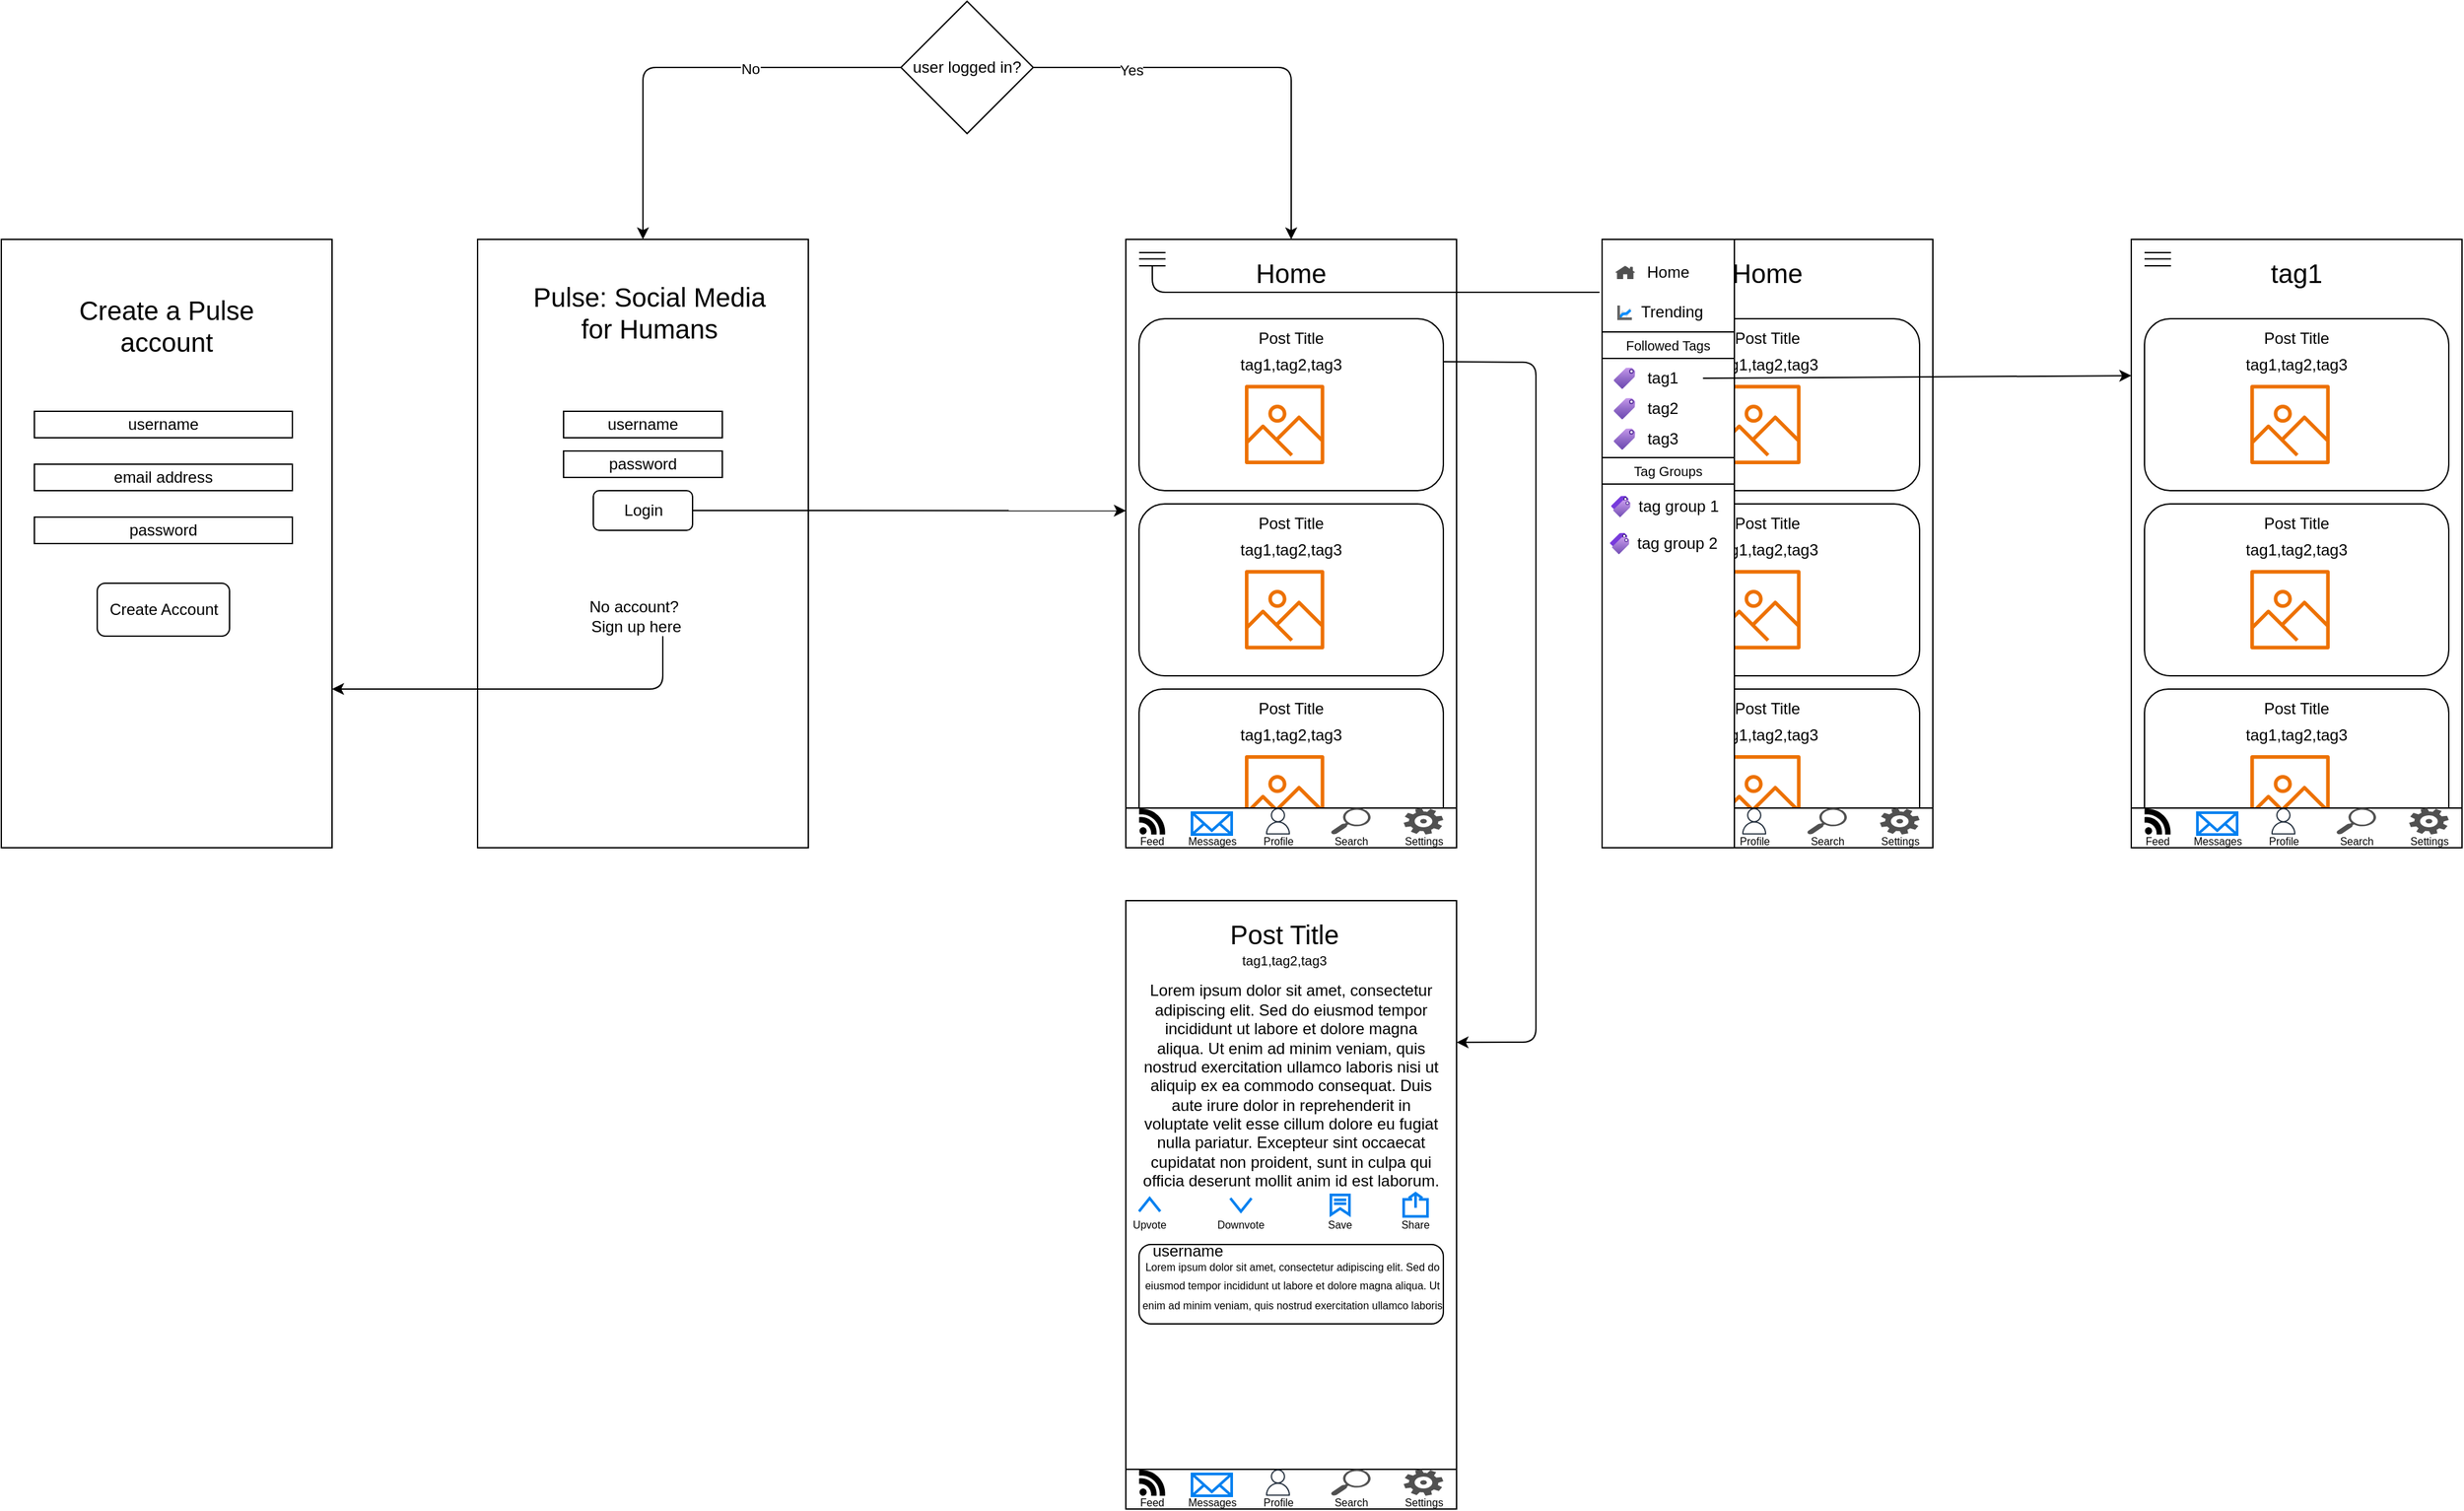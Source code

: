 <mxfile>
    <diagram id="jMHPaQFWCdttw8wIS-yy" name="Page-1">
        <mxGraphModel dx="1732" dy="649" grid="1" gridSize="10" guides="1" tooltips="1" connect="1" arrows="1" fold="1" page="0" pageScale="1" pageWidth="850" pageHeight="1100" background="#ffffff" math="0" shadow="0" adaptiveColors="simple">
            <root>
                <mxCell id="0"/>
                <mxCell id="1" parent="0"/>
                <mxCell id="2" value="" style="rounded=0;whiteSpace=wrap;html=1;" vertex="1" parent="1">
                    <mxGeometry x="-180" y="910" width="250" height="460" as="geometry"/>
                </mxCell>
                <mxCell id="6" style="edgeStyle=none;html=1;exitX=0;exitY=0.5;exitDx=0;exitDy=0;entryX=0.5;entryY=0;entryDx=0;entryDy=0;" edge="1" parent="1" source="3" target="2">
                    <mxGeometry relative="1" as="geometry">
                        <Array as="points">
                            <mxPoint x="-55" y="780"/>
                        </Array>
                    </mxGeometry>
                </mxCell>
                <mxCell id="7" value="No" style="edgeLabel;html=1;align=center;verticalAlign=middle;resizable=0;points=[];" vertex="1" connectable="0" parent="6">
                    <mxGeometry x="-0.298" y="1" relative="1" as="geometry">
                        <mxPoint as="offset"/>
                    </mxGeometry>
                </mxCell>
                <mxCell id="8" style="edgeStyle=none;html=1;entryX=0.5;entryY=0;entryDx=0;entryDy=0;" edge="1" parent="1" source="3" target="4">
                    <mxGeometry relative="1" as="geometry">
                        <Array as="points">
                            <mxPoint x="435" y="780"/>
                        </Array>
                    </mxGeometry>
                </mxCell>
                <mxCell id="9" value="Yes" style="edgeLabel;html=1;align=center;verticalAlign=middle;resizable=0;points=[];" vertex="1" connectable="0" parent="8">
                    <mxGeometry x="-0.545" y="-2" relative="1" as="geometry">
                        <mxPoint as="offset"/>
                    </mxGeometry>
                </mxCell>
                <mxCell id="3" value="user logged in?" style="rhombus;whiteSpace=wrap;html=1;" vertex="1" parent="1">
                    <mxGeometry x="140" y="730" width="100" height="100" as="geometry"/>
                </mxCell>
                <mxCell id="4" value="" style="rounded=0;whiteSpace=wrap;html=1;" vertex="1" parent="1">
                    <mxGeometry x="310" y="910" width="250" height="460" as="geometry"/>
                </mxCell>
                <mxCell id="10" value="Pulse: Social Media for Humans" style="text;html=1;align=center;verticalAlign=middle;whiteSpace=wrap;rounded=0;fontSize=20;" vertex="1" parent="1">
                    <mxGeometry x="-150" y="940" width="200" height="50" as="geometry"/>
                </mxCell>
                <mxCell id="11" value="Login" style="rounded=1;whiteSpace=wrap;html=1;" vertex="1" parent="1">
                    <mxGeometry x="-92.5" y="1100" width="75" height="30" as="geometry"/>
                </mxCell>
                <mxCell id="12" value="&lt;font style=&quot;color: light-dark(rgb(0, 0, 0), rgb(161, 161, 161));&quot;&gt;username&lt;/font&gt;" style="rounded=0;whiteSpace=wrap;html=1;" vertex="1" parent="1">
                    <mxGeometry x="-115" y="1040" width="120" height="20" as="geometry"/>
                </mxCell>
                <mxCell id="13" value="&lt;font style=&quot;color: light-dark(rgb(0, 0, 0), rgb(161, 161, 161));&quot;&gt;password&lt;/font&gt;" style="rounded=0;whiteSpace=wrap;html=1;" vertex="1" parent="1">
                    <mxGeometry x="-115" y="1070" width="120" height="20" as="geometry"/>
                </mxCell>
                <mxCell id="15" value="No account?&amp;nbsp; Sign up &lt;font style=&quot;color: light-dark(rgb(0, 0, 0), rgb(3, 78, 255));&quot;&gt;here&lt;/font&gt;" style="text;html=1;align=center;verticalAlign=middle;whiteSpace=wrap;rounded=0;" vertex="1" parent="1">
                    <mxGeometry x="-100" y="1180" width="80" height="30" as="geometry"/>
                </mxCell>
                <mxCell id="17" style="edgeStyle=none;html=1;exitX=1;exitY=0.5;exitDx=0;exitDy=0;entryX=0;entryY=0.446;entryDx=0;entryDy=0;entryPerimeter=0;" edge="1" parent="1" source="11" target="4">
                    <mxGeometry relative="1" as="geometry"/>
                </mxCell>
                <mxCell id="18" value="&lt;font style=&quot;font-size: 20px; color: light-dark(rgb(0, 0, 0), rgb(255, 255, 255));&quot;&gt;Home&lt;/font&gt;" style="text;html=1;align=center;verticalAlign=middle;whiteSpace=wrap;rounded=0;fontColor=light-dark(#000000,#FFFFFF);" vertex="1" parent="1">
                    <mxGeometry x="405" y="920" width="60" height="30" as="geometry"/>
                </mxCell>
                <mxCell id="19" value="" style="rounded=1;whiteSpace=wrap;html=1;" vertex="1" parent="1">
                    <mxGeometry x="320" y="970" width="230" height="130" as="geometry"/>
                </mxCell>
                <mxCell id="20" value="Post Title" style="text;html=1;align=center;verticalAlign=middle;whiteSpace=wrap;rounded=0;" vertex="1" parent="1">
                    <mxGeometry x="405" y="970" width="60" height="30" as="geometry"/>
                </mxCell>
                <mxCell id="21" value="tag1,tag2,tag3" style="text;html=1;align=center;verticalAlign=middle;whiteSpace=wrap;rounded=0;" vertex="1" parent="1">
                    <mxGeometry x="405" y="990" width="60" height="30" as="geometry"/>
                </mxCell>
                <mxCell id="22" value="" style="outlineConnect=0;fontColor=#232F3E;gradientColor=none;fillColor=light-dark(#ED7100,#FFFFFF);strokeColor=none;dashed=0;verticalLabelPosition=bottom;verticalAlign=top;align=center;html=1;fontSize=12;fontStyle=0;aspect=fixed;pointerEvents=1;shape=mxgraph.aws4.container_registry_image;" vertex="1" parent="1">
                    <mxGeometry x="400" y="1020" width="60" height="60" as="geometry"/>
                </mxCell>
                <mxCell id="23" value="" style="rounded=1;whiteSpace=wrap;html=1;" vertex="1" parent="1">
                    <mxGeometry x="320" y="1110" width="230" height="130" as="geometry"/>
                </mxCell>
                <mxCell id="24" value="Post Title" style="text;html=1;align=center;verticalAlign=middle;whiteSpace=wrap;rounded=0;" vertex="1" parent="1">
                    <mxGeometry x="405" y="1110" width="60" height="30" as="geometry"/>
                </mxCell>
                <mxCell id="25" value="tag1,tag2,tag3" style="text;html=1;align=center;verticalAlign=middle;whiteSpace=wrap;rounded=0;" vertex="1" parent="1">
                    <mxGeometry x="405" y="1130" width="60" height="30" as="geometry"/>
                </mxCell>
                <mxCell id="26" value="" style="outlineConnect=0;fontColor=#232F3E;gradientColor=none;fillColor=light-dark(#ED7100,#FFFFFF);strokeColor=none;dashed=0;verticalLabelPosition=bottom;verticalAlign=top;align=center;html=1;fontSize=12;fontStyle=0;aspect=fixed;pointerEvents=1;shape=mxgraph.aws4.container_registry_image;" vertex="1" parent="1">
                    <mxGeometry x="400" y="1160" width="60" height="60" as="geometry"/>
                </mxCell>
                <mxCell id="27" value="" style="rounded=1;whiteSpace=wrap;html=1;" vertex="1" parent="1">
                    <mxGeometry x="320" y="1250" width="230" height="120" as="geometry"/>
                </mxCell>
                <mxCell id="28" value="Post Title" style="text;html=1;align=center;verticalAlign=middle;whiteSpace=wrap;rounded=0;" vertex="1" parent="1">
                    <mxGeometry x="405" y="1250" width="60" height="30" as="geometry"/>
                </mxCell>
                <mxCell id="29" value="tag1,tag2,tag3" style="text;html=1;align=center;verticalAlign=middle;whiteSpace=wrap;rounded=0;" vertex="1" parent="1">
                    <mxGeometry x="405" y="1270" width="60" height="30" as="geometry"/>
                </mxCell>
                <mxCell id="30" value="" style="outlineConnect=0;fontColor=#232F3E;gradientColor=none;fillColor=light-dark(#ED7100,#FFFFFF);strokeColor=none;dashed=0;verticalLabelPosition=bottom;verticalAlign=top;align=center;html=1;fontSize=12;fontStyle=0;aspect=fixed;pointerEvents=1;shape=mxgraph.aws4.container_registry_image;" vertex="1" parent="1">
                    <mxGeometry x="400" y="1300" width="60" height="60" as="geometry"/>
                </mxCell>
                <mxCell id="34" value="" style="group;" vertex="1" connectable="0" parent="1">
                    <mxGeometry x="320" y="920" width="20" height="10" as="geometry"/>
                </mxCell>
                <mxCell id="31" value="" style="endArrow=none;html=1;" edge="1" parent="34">
                    <mxGeometry width="50" height="50" relative="1" as="geometry">
                        <mxPoint as="sourcePoint"/>
                        <mxPoint x="20" as="targetPoint"/>
                    </mxGeometry>
                </mxCell>
                <mxCell id="32" value="" style="endArrow=none;html=1;" edge="1" parent="34">
                    <mxGeometry width="50" height="50" relative="1" as="geometry">
                        <mxPoint y="10" as="sourcePoint"/>
                        <mxPoint x="20" y="10" as="targetPoint"/>
                    </mxGeometry>
                </mxCell>
                <mxCell id="33" value="" style="endArrow=none;html=1;" edge="1" parent="34">
                    <mxGeometry width="50" height="50" relative="1" as="geometry">
                        <mxPoint y="4.8" as="sourcePoint"/>
                        <mxPoint x="20" y="4.8" as="targetPoint"/>
                    </mxGeometry>
                </mxCell>
                <mxCell id="50" value="" style="group;" vertex="1" connectable="0" parent="1">
                    <mxGeometry x="310" y="1340" width="250" height="30" as="geometry"/>
                </mxCell>
                <mxCell id="35" value="" style="rounded=0;whiteSpace=wrap;html=1;" vertex="1" parent="50">
                    <mxGeometry width="250" height="30" as="geometry"/>
                </mxCell>
                <mxCell id="37" value="" style="dashed=0;outlineConnect=0;html=1;align=center;labelPosition=center;verticalLabelPosition=bottom;verticalAlign=top;shape=mxgraph.weblogos.feed;fillColor=#000000;" vertex="1" parent="50">
                    <mxGeometry x="10" width="20" height="20" as="geometry"/>
                </mxCell>
                <mxCell id="39" value="" style="outlineConnect=0;fontColor=#232F3E;gradientColor=none;fillColor=light-dark(#232F3D,#FFFFFF);strokeColor=none;dashed=0;verticalLabelPosition=bottom;verticalAlign=top;align=center;html=1;fontSize=12;fontStyle=0;aspect=fixed;pointerEvents=1;shape=mxgraph.aws4.user;" vertex="1" parent="50">
                    <mxGeometry x="105" width="20" height="20" as="geometry"/>
                </mxCell>
                <mxCell id="40" value="" style="pointerEvents=1;shadow=0;dashed=0;html=1;strokeColor=none;fillColor=light-dark(#505050,#FFFFFF);labelPosition=center;verticalLabelPosition=bottom;verticalAlign=top;outlineConnect=0;align=center;shape=mxgraph.office.concepts.search;" vertex="1" parent="50">
                    <mxGeometry x="155" width="30" height="20" as="geometry"/>
                </mxCell>
                <mxCell id="41" value="" style="pointerEvents=1;shadow=0;dashed=0;html=1;strokeColor=none;fillColor=light-dark(#505050,#FFFFFF);labelPosition=center;verticalLabelPosition=bottom;verticalAlign=top;outlineConnect=0;align=center;shape=mxgraph.office.concepts.settings_office_365;" vertex="1" parent="50">
                    <mxGeometry x="210" width="30" height="20" as="geometry"/>
                </mxCell>
                <mxCell id="43" value="" style="html=1;verticalLabelPosition=bottom;align=center;labelBackgroundColor=#ffffff;verticalAlign=top;strokeWidth=2;strokeColor=light-dark(#0080F0,#FFFFFF);shadow=0;dashed=0;shape=mxgraph.ios7.icons.mail;" vertex="1" parent="50">
                    <mxGeometry x="50" y="3.5" width="30" height="16.5" as="geometry"/>
                </mxCell>
                <mxCell id="45" value="Feed" style="text;html=1;align=center;verticalAlign=middle;whiteSpace=wrap;rounded=0;fontSize=8;" vertex="1" parent="50">
                    <mxGeometry x="10" y="20" width="20" height="10" as="geometry"/>
                </mxCell>
                <mxCell id="46" value="Messages" style="text;html=1;align=center;verticalAlign=middle;whiteSpace=wrap;rounded=0;fontSize=8;" vertex="1" parent="50">
                    <mxGeometry x="42.5" y="20" width="45" height="10" as="geometry"/>
                </mxCell>
                <mxCell id="47" value="Profile" style="text;html=1;align=center;verticalAlign=middle;whiteSpace=wrap;rounded=0;fontSize=8;" vertex="1" parent="50">
                    <mxGeometry x="92.5" y="20" width="45" height="10" as="geometry"/>
                </mxCell>
                <mxCell id="48" value="Search" style="text;html=1;align=center;verticalAlign=middle;whiteSpace=wrap;rounded=0;fontSize=8;" vertex="1" parent="50">
                    <mxGeometry x="147.5" y="20" width="45" height="10" as="geometry"/>
                </mxCell>
                <mxCell id="49" value="Settings" style="text;html=1;align=center;verticalAlign=middle;whiteSpace=wrap;rounded=0;fontSize=8;" vertex="1" parent="50">
                    <mxGeometry x="202.5" y="20" width="45" height="10" as="geometry"/>
                </mxCell>
                <mxCell id="51" value="" style="rounded=0;whiteSpace=wrap;html=1;" vertex="1" parent="1">
                    <mxGeometry x="-540" y="910" width="250" height="460" as="geometry"/>
                </mxCell>
                <mxCell id="54" style="edgeStyle=none;html=1;exitX=0.75;exitY=1;exitDx=0;exitDy=0;entryX=1;entryY=0.739;entryDx=0;entryDy=0;entryPerimeter=0;" edge="1" parent="1" source="15" target="51">
                    <mxGeometry relative="1" as="geometry">
                        <Array as="points">
                            <mxPoint x="-40" y="1250"/>
                        </Array>
                    </mxGeometry>
                </mxCell>
                <mxCell id="55" value="Create a Pulse account" style="text;html=1;align=center;verticalAlign=middle;whiteSpace=wrap;rounded=0;fontSize=20;" vertex="1" parent="1">
                    <mxGeometry x="-515" y="950" width="200" height="50" as="geometry"/>
                </mxCell>
                <mxCell id="56" value="username" style="rounded=0;whiteSpace=wrap;html=1;" vertex="1" parent="1">
                    <mxGeometry x="-515" y="1040" width="195" height="20" as="geometry"/>
                </mxCell>
                <mxCell id="57" value="email address" style="rounded=0;whiteSpace=wrap;html=1;" vertex="1" parent="1">
                    <mxGeometry x="-515" y="1080" width="195" height="20" as="geometry"/>
                </mxCell>
                <mxCell id="58" value="password" style="rounded=0;whiteSpace=wrap;html=1;" vertex="1" parent="1">
                    <mxGeometry x="-515" y="1120" width="195" height="20" as="geometry"/>
                </mxCell>
                <mxCell id="59" value="Create Account" style="rounded=1;whiteSpace=wrap;html=1;" vertex="1" parent="1">
                    <mxGeometry x="-467.5" y="1170" width="100" height="40" as="geometry"/>
                </mxCell>
                <mxCell id="62" value="" style="rounded=0;whiteSpace=wrap;html=1;" vertex="1" parent="1">
                    <mxGeometry x="670" y="910" width="250" height="460" as="geometry"/>
                </mxCell>
                <mxCell id="63" value="&lt;font style=&quot;font-size: 20px; color: light-dark(rgb(0, 0, 0), rgb(255, 255, 255));&quot;&gt;Home&lt;/font&gt;" style="text;html=1;align=center;verticalAlign=middle;whiteSpace=wrap;rounded=0;fontColor=light-dark(#000000,#FFFFFF);" vertex="1" parent="1">
                    <mxGeometry x="765" y="920" width="60" height="30" as="geometry"/>
                </mxCell>
                <mxCell id="64" value="" style="rounded=1;whiteSpace=wrap;html=1;" vertex="1" parent="1">
                    <mxGeometry x="680" y="970" width="230" height="130" as="geometry"/>
                </mxCell>
                <mxCell id="65" value="Post Title" style="text;html=1;align=center;verticalAlign=middle;whiteSpace=wrap;rounded=0;" vertex="1" parent="1">
                    <mxGeometry x="765" y="970" width="60" height="30" as="geometry"/>
                </mxCell>
                <mxCell id="66" value="tag1,tag2,tag3" style="text;html=1;align=center;verticalAlign=middle;whiteSpace=wrap;rounded=0;" vertex="1" parent="1">
                    <mxGeometry x="765" y="990" width="60" height="30" as="geometry"/>
                </mxCell>
                <mxCell id="67" value="" style="outlineConnect=0;fontColor=#232F3E;gradientColor=none;fillColor=light-dark(#ED7100,#FFFFFF);strokeColor=none;dashed=0;verticalLabelPosition=bottom;verticalAlign=top;align=center;html=1;fontSize=12;fontStyle=0;aspect=fixed;pointerEvents=1;shape=mxgraph.aws4.container_registry_image;" vertex="1" parent="1">
                    <mxGeometry x="760" y="1020" width="60" height="60" as="geometry"/>
                </mxCell>
                <mxCell id="68" value="" style="rounded=1;whiteSpace=wrap;html=1;" vertex="1" parent="1">
                    <mxGeometry x="680" y="1110" width="230" height="130" as="geometry"/>
                </mxCell>
                <mxCell id="69" value="Post Title" style="text;html=1;align=center;verticalAlign=middle;whiteSpace=wrap;rounded=0;" vertex="1" parent="1">
                    <mxGeometry x="765" y="1110" width="60" height="30" as="geometry"/>
                </mxCell>
                <mxCell id="70" value="tag1,tag2,tag3" style="text;html=1;align=center;verticalAlign=middle;whiteSpace=wrap;rounded=0;" vertex="1" parent="1">
                    <mxGeometry x="765" y="1130" width="60" height="30" as="geometry"/>
                </mxCell>
                <mxCell id="71" value="" style="outlineConnect=0;fontColor=#232F3E;gradientColor=none;fillColor=light-dark(#ED7100,#FFFFFF);strokeColor=none;dashed=0;verticalLabelPosition=bottom;verticalAlign=top;align=center;html=1;fontSize=12;fontStyle=0;aspect=fixed;pointerEvents=1;shape=mxgraph.aws4.container_registry_image;" vertex="1" parent="1">
                    <mxGeometry x="760" y="1160" width="60" height="60" as="geometry"/>
                </mxCell>
                <mxCell id="72" value="" style="rounded=1;whiteSpace=wrap;html=1;" vertex="1" parent="1">
                    <mxGeometry x="680" y="1250" width="230" height="120" as="geometry"/>
                </mxCell>
                <mxCell id="73" value="Post Title" style="text;html=1;align=center;verticalAlign=middle;whiteSpace=wrap;rounded=0;" vertex="1" parent="1">
                    <mxGeometry x="765" y="1250" width="60" height="30" as="geometry"/>
                </mxCell>
                <mxCell id="74" value="tag1,tag2,tag3" style="text;html=1;align=center;verticalAlign=middle;whiteSpace=wrap;rounded=0;" vertex="1" parent="1">
                    <mxGeometry x="765" y="1270" width="60" height="30" as="geometry"/>
                </mxCell>
                <mxCell id="75" value="" style="outlineConnect=0;fontColor=#232F3E;gradientColor=none;fillColor=light-dark(#ED7100,#FFFFFF);strokeColor=none;dashed=0;verticalLabelPosition=bottom;verticalAlign=top;align=center;html=1;fontSize=12;fontStyle=0;aspect=fixed;pointerEvents=1;shape=mxgraph.aws4.container_registry_image;" vertex="1" parent="1">
                    <mxGeometry x="760" y="1300" width="60" height="60" as="geometry"/>
                </mxCell>
                <mxCell id="76" value="" style="group;" vertex="1" connectable="0" parent="1">
                    <mxGeometry x="680" y="920" width="20" height="10" as="geometry"/>
                </mxCell>
                <mxCell id="77" value="" style="endArrow=none;html=1;" edge="1" parent="76">
                    <mxGeometry width="50" height="50" relative="1" as="geometry">
                        <mxPoint as="sourcePoint"/>
                        <mxPoint x="20" as="targetPoint"/>
                    </mxGeometry>
                </mxCell>
                <mxCell id="78" value="" style="endArrow=none;html=1;" edge="1" parent="76">
                    <mxGeometry width="50" height="50" relative="1" as="geometry">
                        <mxPoint y="10" as="sourcePoint"/>
                        <mxPoint x="20" y="10" as="targetPoint"/>
                    </mxGeometry>
                </mxCell>
                <mxCell id="79" value="" style="endArrow=none;html=1;" edge="1" parent="76">
                    <mxGeometry width="50" height="50" relative="1" as="geometry">
                        <mxPoint y="4.8" as="sourcePoint"/>
                        <mxPoint x="20" y="4.8" as="targetPoint"/>
                    </mxGeometry>
                </mxCell>
                <mxCell id="80" value="" style="group;" vertex="1" connectable="0" parent="1">
                    <mxGeometry x="670" y="1340" width="250" height="30" as="geometry"/>
                </mxCell>
                <mxCell id="81" value="" style="rounded=0;whiteSpace=wrap;html=1;" vertex="1" parent="80">
                    <mxGeometry width="250" height="30" as="geometry"/>
                </mxCell>
                <mxCell id="82" value="" style="dashed=0;outlineConnect=0;html=1;align=center;labelPosition=center;verticalLabelPosition=bottom;verticalAlign=top;shape=mxgraph.weblogos.feed;fillColor=#000000;" vertex="1" parent="80">
                    <mxGeometry x="10" width="20" height="20" as="geometry"/>
                </mxCell>
                <mxCell id="83" value="" style="outlineConnect=0;fontColor=#232F3E;gradientColor=none;fillColor=light-dark(#232F3D,#FFFFFF);strokeColor=none;dashed=0;verticalLabelPosition=bottom;verticalAlign=top;align=center;html=1;fontSize=12;fontStyle=0;aspect=fixed;pointerEvents=1;shape=mxgraph.aws4.user;" vertex="1" parent="80">
                    <mxGeometry x="105" width="20" height="20" as="geometry"/>
                </mxCell>
                <mxCell id="84" value="" style="pointerEvents=1;shadow=0;dashed=0;html=1;strokeColor=none;fillColor=light-dark(#505050,#FFFFFF);labelPosition=center;verticalLabelPosition=bottom;verticalAlign=top;outlineConnect=0;align=center;shape=mxgraph.office.concepts.search;" vertex="1" parent="80">
                    <mxGeometry x="155" width="30" height="20" as="geometry"/>
                </mxCell>
                <mxCell id="85" value="" style="pointerEvents=1;shadow=0;dashed=0;html=1;strokeColor=none;fillColor=light-dark(#505050,#FFFFFF);labelPosition=center;verticalLabelPosition=bottom;verticalAlign=top;outlineConnect=0;align=center;shape=mxgraph.office.concepts.settings_office_365;" vertex="1" parent="80">
                    <mxGeometry x="210" width="30" height="20" as="geometry"/>
                </mxCell>
                <mxCell id="86" value="" style="html=1;verticalLabelPosition=bottom;align=center;labelBackgroundColor=#ffffff;verticalAlign=top;strokeWidth=2;strokeColor=light-dark(#0080F0,#FFFFFF);shadow=0;dashed=0;shape=mxgraph.ios7.icons.mail;" vertex="1" parent="80">
                    <mxGeometry x="50" y="3.5" width="30" height="16.5" as="geometry"/>
                </mxCell>
                <mxCell id="87" value="Feed" style="text;html=1;align=center;verticalAlign=middle;whiteSpace=wrap;rounded=0;fontSize=8;" vertex="1" parent="80">
                    <mxGeometry x="10" y="20" width="20" height="10" as="geometry"/>
                </mxCell>
                <mxCell id="88" value="Messages" style="text;html=1;align=center;verticalAlign=middle;whiteSpace=wrap;rounded=0;fontSize=8;" vertex="1" parent="80">
                    <mxGeometry x="42.5" y="20" width="45" height="10" as="geometry"/>
                </mxCell>
                <mxCell id="89" value="Profile" style="text;html=1;align=center;verticalAlign=middle;whiteSpace=wrap;rounded=0;fontSize=8;" vertex="1" parent="80">
                    <mxGeometry x="92.5" y="20" width="45" height="10" as="geometry"/>
                </mxCell>
                <mxCell id="90" value="Search" style="text;html=1;align=center;verticalAlign=middle;whiteSpace=wrap;rounded=0;fontSize=8;" vertex="1" parent="80">
                    <mxGeometry x="147.5" y="20" width="45" height="10" as="geometry"/>
                </mxCell>
                <mxCell id="91" value="Settings" style="text;html=1;align=center;verticalAlign=middle;whiteSpace=wrap;rounded=0;fontSize=8;" vertex="1" parent="80">
                    <mxGeometry x="202.5" y="20" width="45" height="10" as="geometry"/>
                </mxCell>
                <mxCell id="92" value="" style="rounded=0;whiteSpace=wrap;html=1;" vertex="1" parent="1">
                    <mxGeometry x="670" y="910" width="100" height="460" as="geometry"/>
                </mxCell>
                <mxCell id="93" value="" style="endArrow=none;html=1;" edge="1" parent="1">
                    <mxGeometry width="50" height="50" relative="1" as="geometry">
                        <mxPoint x="330" y="930" as="sourcePoint"/>
                        <mxPoint x="668" y="950" as="targetPoint"/>
                        <Array as="points">
                            <mxPoint x="330" y="950"/>
                        </Array>
                    </mxGeometry>
                </mxCell>
                <mxCell id="94" value="Home" style="text;html=1;align=center;verticalAlign=middle;whiteSpace=wrap;rounded=0;" vertex="1" parent="1">
                    <mxGeometry x="690" y="920" width="60" height="30" as="geometry"/>
                </mxCell>
                <mxCell id="95" value="" style="pointerEvents=1;shadow=0;dashed=0;html=1;strokeColor=none;fillColor=#505050;labelPosition=center;verticalLabelPosition=bottom;verticalAlign=top;outlineConnect=0;align=center;shape=mxgraph.office.concepts.home;" vertex="1" parent="1">
                    <mxGeometry x="680" y="930" width="15" height="10" as="geometry"/>
                </mxCell>
                <mxCell id="97" value="" style="verticalLabelPosition=bottom;shadow=0;dashed=0;align=center;html=1;verticalAlign=top;strokeWidth=1;shape=mxgraph.mockup.graphics.lineChart;strokeColor=none;strokeColor2=#666666;strokeColor3=#008cff;strokeColor4=#dddddd;fillColor=none;" vertex="1" parent="1">
                    <mxGeometry x="682.5" y="960" width="10" height="10" as="geometry"/>
                </mxCell>
                <mxCell id="98" value="Trending" style="text;html=1;align=center;verticalAlign=middle;whiteSpace=wrap;rounded=0;" vertex="1" parent="1">
                    <mxGeometry x="692.5" y="950" width="60" height="30" as="geometry"/>
                </mxCell>
                <mxCell id="99" value="" style="verticalLabelPosition=bottom;shadow=0;dashed=0;align=center;html=1;verticalAlign=top;shape=mxgraph.electrical.transmission.2_line_bus;" vertex="1" parent="1">
                    <mxGeometry x="670" y="980" width="100" height="20" as="geometry"/>
                </mxCell>
                <mxCell id="100" value="Followed Tags" style="text;html=1;align=center;verticalAlign=middle;whiteSpace=wrap;rounded=0;fontSize=10;" vertex="1" parent="1">
                    <mxGeometry x="675" y="975" width="90" height="30" as="geometry"/>
                </mxCell>
                <mxCell id="101" value="tag1" style="text;html=1;align=center;verticalAlign=middle;whiteSpace=wrap;rounded=0;" vertex="1" parent="1">
                    <mxGeometry x="686.25" y="1000" width="60" height="30" as="geometry"/>
                </mxCell>
                <mxCell id="102" value="" style="image;aspect=fixed;html=1;points=[];align=center;fontSize=12;image=img/lib/azure2/general/Tag.svg;" vertex="1" parent="1">
                    <mxGeometry x="678.75" y="1007" width="16.29" height="16" as="geometry"/>
                </mxCell>
                <mxCell id="105" value="tag2" style="text;html=1;align=center;verticalAlign=middle;whiteSpace=wrap;rounded=0;" vertex="1" parent="1">
                    <mxGeometry x="686.25" y="1023" width="60" height="30" as="geometry"/>
                </mxCell>
                <mxCell id="106" value="" style="image;aspect=fixed;html=1;points=[];align=center;fontSize=12;image=img/lib/azure2/general/Tag.svg;" vertex="1" parent="1">
                    <mxGeometry x="678.75" y="1030" width="16.29" height="16" as="geometry"/>
                </mxCell>
                <mxCell id="107" value="tag3" style="text;html=1;align=center;verticalAlign=middle;whiteSpace=wrap;rounded=0;" vertex="1" parent="1">
                    <mxGeometry x="686.25" y="1046" width="60" height="30" as="geometry"/>
                </mxCell>
                <mxCell id="108" value="" style="image;aspect=fixed;html=1;points=[];align=center;fontSize=12;image=img/lib/azure2/general/Tag.svg;" vertex="1" parent="1">
                    <mxGeometry x="678.75" y="1053" width="16.29" height="16" as="geometry"/>
                </mxCell>
                <mxCell id="109" value="" style="verticalLabelPosition=bottom;shadow=0;dashed=0;align=center;html=1;verticalAlign=top;shape=mxgraph.electrical.transmission.2_line_bus;" vertex="1" parent="1">
                    <mxGeometry x="670" y="1075" width="100" height="20" as="geometry"/>
                </mxCell>
                <mxCell id="110" value="Tag Groups" style="text;html=1;align=center;verticalAlign=middle;whiteSpace=wrap;rounded=0;fontSize=10;" vertex="1" parent="1">
                    <mxGeometry x="675" y="1070" width="90" height="30" as="geometry"/>
                </mxCell>
                <mxCell id="111" value="" style="image;aspect=fixed;html=1;points=[];align=center;fontSize=12;image=img/lib/azure2/general/Tags.svg;" vertex="1" parent="1">
                    <mxGeometry x="676.74" y="1104" width="14.77" height="16" as="geometry"/>
                </mxCell>
                <mxCell id="112" value="tag group 1" style="text;html=1;align=center;verticalAlign=middle;whiteSpace=wrap;rounded=0;" vertex="1" parent="1">
                    <mxGeometry x="686.25" y="1097" width="83.75" height="30" as="geometry"/>
                </mxCell>
                <mxCell id="113" value="" style="image;aspect=fixed;html=1;points=[];align=center;fontSize=12;image=img/lib/azure2/general/Tags.svg;" vertex="1" parent="1">
                    <mxGeometry x="675.87" y="1132" width="14.77" height="16" as="geometry"/>
                </mxCell>
                <mxCell id="114" value="tag group 2" style="text;html=1;align=center;verticalAlign=middle;whiteSpace=wrap;rounded=0;" vertex="1" parent="1">
                    <mxGeometry x="685.38" y="1125" width="83.75" height="30" as="geometry"/>
                </mxCell>
                <mxCell id="115" value="" style="rounded=0;whiteSpace=wrap;html=1;" vertex="1" parent="1">
                    <mxGeometry x="310" y="1410" width="250" height="460" as="geometry"/>
                </mxCell>
                <mxCell id="116" style="edgeStyle=none;html=1;exitX=1;exitY=0.25;exitDx=0;exitDy=0;entryX=1;entryY=0.233;entryDx=0;entryDy=0;entryPerimeter=0;" edge="1" parent="1" source="19" target="115">
                    <mxGeometry relative="1" as="geometry">
                        <Array as="points">
                            <mxPoint x="620" y="1003"/>
                            <mxPoint x="620" y="1517"/>
                        </Array>
                    </mxGeometry>
                </mxCell>
                <mxCell id="117" value="Post Title" style="text;html=1;align=center;verticalAlign=middle;whiteSpace=wrap;rounded=0;fontSize=20;" vertex="1" parent="1">
                    <mxGeometry x="340" y="1420" width="180" height="30" as="geometry"/>
                </mxCell>
                <mxCell id="118" value="tag1,tag2,tag3" style="text;html=1;align=center;verticalAlign=middle;whiteSpace=wrap;rounded=0;fontSize=10;" vertex="1" parent="1">
                    <mxGeometry x="340" y="1440" width="180" height="30" as="geometry"/>
                </mxCell>
                <mxCell id="119" value="Lorem ipsum dolor sit amet, consectetur adipiscing elit. Sed do eiusmod tempor incididunt ut labore et dolore magna aliqua. Ut enim ad minim veniam, quis nostrud exercitation ullamco laboris nisi ut aliquip ex ea commodo consequat. Duis aute irure dolor in reprehenderit in voluptate velit esse cillum dolore eu fugiat nulla pariatur. Excepteur sint occaecat cupidatat non proident, sunt in culpa qui officia deserunt mollit anim id est laborum." style="text;html=1;align=center;verticalAlign=middle;whiteSpace=wrap;rounded=0;" vertex="1" parent="1">
                    <mxGeometry x="320" y="1460" width="230" height="180" as="geometry"/>
                </mxCell>
                <mxCell id="121" value="" style="html=1;verticalLabelPosition=bottom;labelBackgroundColor=#ffffff;verticalAlign=top;shadow=0;dashed=0;strokeWidth=2;shape=mxgraph.ios7.misc.up;strokeColor=light-dark(#0080F0,#FFFFFF);fontColor=light-dark(#000000,#FFFFFF);" vertex="1" parent="1">
                    <mxGeometry x="320" y="1635" width="16" height="10" as="geometry"/>
                </mxCell>
                <mxCell id="122" value="" style="html=1;verticalLabelPosition=bottom;labelBackgroundColor=#ffffff;verticalAlign=top;shadow=0;dashed=0;strokeWidth=2;shape=mxgraph.ios7.misc.up;strokeColor=light-dark(#0080F0,#FFFFFF);fontColor=light-dark(#000000,#FFFFFF);direction=west;" vertex="1" parent="1">
                    <mxGeometry x="389" y="1635" width="16" height="10" as="geometry"/>
                </mxCell>
                <mxCell id="123" value="Upvote" style="text;html=1;align=center;verticalAlign=middle;whiteSpace=wrap;rounded=0;fontSize=8;" vertex="1" parent="1">
                    <mxGeometry x="306" y="1650" width="44" height="10" as="geometry"/>
                </mxCell>
                <mxCell id="124" value="Downvote" style="text;html=1;align=center;verticalAlign=middle;whiteSpace=wrap;rounded=0;fontSize=8;" vertex="1" parent="1">
                    <mxGeometry x="375" y="1650" width="44" height="10" as="geometry"/>
                </mxCell>
                <mxCell id="125" value="" style="html=1;verticalLabelPosition=bottom;align=center;labelBackgroundColor=#ffffff;verticalAlign=top;strokeWidth=2;strokeColor=light-dark(#0080F0,#FFFFFF);shadow=0;dashed=0;shape=mxgraph.ios7.icons.bookmark;" vertex="1" parent="1">
                    <mxGeometry x="465" y="1632.5" width="14" height="15" as="geometry"/>
                </mxCell>
                <mxCell id="126" value="Save" style="text;html=1;align=center;verticalAlign=middle;whiteSpace=wrap;rounded=0;fontSize=8;" vertex="1" parent="1">
                    <mxGeometry x="450" y="1650" width="44" height="10" as="geometry"/>
                </mxCell>
                <mxCell id="127" value="" style="html=1;verticalLabelPosition=bottom;align=center;labelBackgroundColor=#ffffff;verticalAlign=top;strokeWidth=2;strokeColor=light-dark(#0080F0,#FFFFFF);shadow=0;dashed=0;shape=mxgraph.ios7.icons.share;" vertex="1" parent="1">
                    <mxGeometry x="520" y="1631.25" width="18" height="17.5" as="geometry"/>
                </mxCell>
                <mxCell id="128" value="Share" style="text;html=1;align=center;verticalAlign=middle;whiteSpace=wrap;rounded=0;fontSize=8;" vertex="1" parent="1">
                    <mxGeometry x="507" y="1650" width="44" height="10" as="geometry"/>
                </mxCell>
                <mxCell id="129" value="" style="rounded=1;whiteSpace=wrap;html=1;" vertex="1" parent="1">
                    <mxGeometry x="320" y="1670" width="230" height="60" as="geometry"/>
                </mxCell>
                <mxCell id="130" value="username" style="text;html=1;align=center;verticalAlign=middle;whiteSpace=wrap;rounded=0;" vertex="1" parent="1">
                    <mxGeometry x="325" y="1670" width="64" height="10" as="geometry"/>
                </mxCell>
                <mxCell id="131" value="&lt;font style=&quot;font-size: 8px;&quot;&gt;Lorem ipsum dolor sit amet, consectetur adipiscing elit. Sed do eiusmod tempor incididunt ut labore et dolore magna aliqua. Ut enim ad minim veniam, quis nostrud exercitation ullamco laboris&lt;/font&gt;" style="text;html=1;align=center;verticalAlign=middle;whiteSpace=wrap;rounded=0;" vertex="1" parent="1">
                    <mxGeometry x="321" y="1680" width="230" height="40" as="geometry"/>
                </mxCell>
                <mxCell id="132" value="" style="group;" vertex="1" connectable="0" parent="1">
                    <mxGeometry x="310" y="1840" width="250" height="30" as="geometry"/>
                </mxCell>
                <mxCell id="133" value="" style="rounded=0;whiteSpace=wrap;html=1;" vertex="1" parent="132">
                    <mxGeometry width="250" height="30" as="geometry"/>
                </mxCell>
                <mxCell id="134" value="" style="dashed=0;outlineConnect=0;html=1;align=center;labelPosition=center;verticalLabelPosition=bottom;verticalAlign=top;shape=mxgraph.weblogos.feed;fillColor=#000000;" vertex="1" parent="132">
                    <mxGeometry x="10" width="20" height="20" as="geometry"/>
                </mxCell>
                <mxCell id="135" value="" style="outlineConnect=0;fontColor=#232F3E;gradientColor=none;fillColor=light-dark(#232F3D,#FFFFFF);strokeColor=none;dashed=0;verticalLabelPosition=bottom;verticalAlign=top;align=center;html=1;fontSize=12;fontStyle=0;aspect=fixed;pointerEvents=1;shape=mxgraph.aws4.user;" vertex="1" parent="132">
                    <mxGeometry x="105" width="20" height="20" as="geometry"/>
                </mxCell>
                <mxCell id="136" value="" style="pointerEvents=1;shadow=0;dashed=0;html=1;strokeColor=none;fillColor=light-dark(#505050,#FFFFFF);labelPosition=center;verticalLabelPosition=bottom;verticalAlign=top;outlineConnect=0;align=center;shape=mxgraph.office.concepts.search;" vertex="1" parent="132">
                    <mxGeometry x="155" width="30" height="20" as="geometry"/>
                </mxCell>
                <mxCell id="137" value="" style="pointerEvents=1;shadow=0;dashed=0;html=1;strokeColor=none;fillColor=light-dark(#505050,#FFFFFF);labelPosition=center;verticalLabelPosition=bottom;verticalAlign=top;outlineConnect=0;align=center;shape=mxgraph.office.concepts.settings_office_365;" vertex="1" parent="132">
                    <mxGeometry x="210" width="30" height="20" as="geometry"/>
                </mxCell>
                <mxCell id="138" value="" style="html=1;verticalLabelPosition=bottom;align=center;labelBackgroundColor=#ffffff;verticalAlign=top;strokeWidth=2;strokeColor=light-dark(#0080F0,#FFFFFF);shadow=0;dashed=0;shape=mxgraph.ios7.icons.mail;" vertex="1" parent="132">
                    <mxGeometry x="50" y="3.5" width="30" height="16.5" as="geometry"/>
                </mxCell>
                <mxCell id="139" value="Feed" style="text;html=1;align=center;verticalAlign=middle;whiteSpace=wrap;rounded=0;fontSize=8;" vertex="1" parent="132">
                    <mxGeometry x="10" y="20" width="20" height="10" as="geometry"/>
                </mxCell>
                <mxCell id="140" value="Messages" style="text;html=1;align=center;verticalAlign=middle;whiteSpace=wrap;rounded=0;fontSize=8;" vertex="1" parent="132">
                    <mxGeometry x="42.5" y="20" width="45" height="10" as="geometry"/>
                </mxCell>
                <mxCell id="141" value="Profile" style="text;html=1;align=center;verticalAlign=middle;whiteSpace=wrap;rounded=0;fontSize=8;" vertex="1" parent="132">
                    <mxGeometry x="92.5" y="20" width="45" height="10" as="geometry"/>
                </mxCell>
                <mxCell id="142" value="Search" style="text;html=1;align=center;verticalAlign=middle;whiteSpace=wrap;rounded=0;fontSize=8;" vertex="1" parent="132">
                    <mxGeometry x="147.5" y="20" width="45" height="10" as="geometry"/>
                </mxCell>
                <mxCell id="143" value="Settings" style="text;html=1;align=center;verticalAlign=middle;whiteSpace=wrap;rounded=0;fontSize=8;" vertex="1" parent="132">
                    <mxGeometry x="202.5" y="20" width="45" height="10" as="geometry"/>
                </mxCell>
                <mxCell id="144" value="" style="rounded=0;whiteSpace=wrap;html=1;" vertex="1" parent="1">
                    <mxGeometry x="1070" y="910" width="250" height="460" as="geometry"/>
                </mxCell>
                <mxCell id="145" value="&lt;font style=&quot;font-size: 20px; color: light-dark(rgb(0, 0, 0), rgb(255, 255, 255));&quot;&gt;tag1&lt;/font&gt;" style="text;html=1;align=center;verticalAlign=middle;whiteSpace=wrap;rounded=0;fontColor=light-dark(#000000,#FFFFFF);" vertex="1" parent="1">
                    <mxGeometry x="1165" y="920" width="60" height="30" as="geometry"/>
                </mxCell>
                <mxCell id="146" value="" style="rounded=1;whiteSpace=wrap;html=1;" vertex="1" parent="1">
                    <mxGeometry x="1080" y="970" width="230" height="130" as="geometry"/>
                </mxCell>
                <mxCell id="147" value="Post Title" style="text;html=1;align=center;verticalAlign=middle;whiteSpace=wrap;rounded=0;" vertex="1" parent="1">
                    <mxGeometry x="1165" y="970" width="60" height="30" as="geometry"/>
                </mxCell>
                <mxCell id="148" value="tag1,tag2,tag3" style="text;html=1;align=center;verticalAlign=middle;whiteSpace=wrap;rounded=0;" vertex="1" parent="1">
                    <mxGeometry x="1165" y="990" width="60" height="30" as="geometry"/>
                </mxCell>
                <mxCell id="149" value="" style="outlineConnect=0;fontColor=#232F3E;gradientColor=none;fillColor=light-dark(#ED7100,#FFFFFF);strokeColor=none;dashed=0;verticalLabelPosition=bottom;verticalAlign=top;align=center;html=1;fontSize=12;fontStyle=0;aspect=fixed;pointerEvents=1;shape=mxgraph.aws4.container_registry_image;" vertex="1" parent="1">
                    <mxGeometry x="1160" y="1020" width="60" height="60" as="geometry"/>
                </mxCell>
                <mxCell id="150" value="" style="rounded=1;whiteSpace=wrap;html=1;" vertex="1" parent="1">
                    <mxGeometry x="1080" y="1110" width="230" height="130" as="geometry"/>
                </mxCell>
                <mxCell id="151" value="Post Title" style="text;html=1;align=center;verticalAlign=middle;whiteSpace=wrap;rounded=0;" vertex="1" parent="1">
                    <mxGeometry x="1165" y="1110" width="60" height="30" as="geometry"/>
                </mxCell>
                <mxCell id="152" value="tag1,tag2,tag3" style="text;html=1;align=center;verticalAlign=middle;whiteSpace=wrap;rounded=0;" vertex="1" parent="1">
                    <mxGeometry x="1165" y="1130" width="60" height="30" as="geometry"/>
                </mxCell>
                <mxCell id="153" value="" style="outlineConnect=0;fontColor=#232F3E;gradientColor=none;fillColor=light-dark(#ED7100,#FFFFFF);strokeColor=none;dashed=0;verticalLabelPosition=bottom;verticalAlign=top;align=center;html=1;fontSize=12;fontStyle=0;aspect=fixed;pointerEvents=1;shape=mxgraph.aws4.container_registry_image;" vertex="1" parent="1">
                    <mxGeometry x="1160" y="1160" width="60" height="60" as="geometry"/>
                </mxCell>
                <mxCell id="154" value="" style="rounded=1;whiteSpace=wrap;html=1;" vertex="1" parent="1">
                    <mxGeometry x="1080" y="1250" width="230" height="120" as="geometry"/>
                </mxCell>
                <mxCell id="155" value="Post Title" style="text;html=1;align=center;verticalAlign=middle;whiteSpace=wrap;rounded=0;" vertex="1" parent="1">
                    <mxGeometry x="1165" y="1250" width="60" height="30" as="geometry"/>
                </mxCell>
                <mxCell id="156" value="tag1,tag2,tag3" style="text;html=1;align=center;verticalAlign=middle;whiteSpace=wrap;rounded=0;" vertex="1" parent="1">
                    <mxGeometry x="1165" y="1270" width="60" height="30" as="geometry"/>
                </mxCell>
                <mxCell id="157" value="" style="outlineConnect=0;fontColor=#232F3E;gradientColor=none;fillColor=light-dark(#ED7100,#FFFFFF);strokeColor=none;dashed=0;verticalLabelPosition=bottom;verticalAlign=top;align=center;html=1;fontSize=12;fontStyle=0;aspect=fixed;pointerEvents=1;shape=mxgraph.aws4.container_registry_image;" vertex="1" parent="1">
                    <mxGeometry x="1160" y="1300" width="60" height="60" as="geometry"/>
                </mxCell>
                <mxCell id="158" value="" style="group;" vertex="1" connectable="0" parent="1">
                    <mxGeometry x="1080" y="920" width="20" height="10" as="geometry"/>
                </mxCell>
                <mxCell id="159" value="" style="endArrow=none;html=1;" edge="1" parent="158">
                    <mxGeometry width="50" height="50" relative="1" as="geometry">
                        <mxPoint as="sourcePoint"/>
                        <mxPoint x="20" as="targetPoint"/>
                    </mxGeometry>
                </mxCell>
                <mxCell id="160" value="" style="endArrow=none;html=1;" edge="1" parent="158">
                    <mxGeometry width="50" height="50" relative="1" as="geometry">
                        <mxPoint y="10" as="sourcePoint"/>
                        <mxPoint x="20" y="10" as="targetPoint"/>
                    </mxGeometry>
                </mxCell>
                <mxCell id="161" value="" style="endArrow=none;html=1;" edge="1" parent="158">
                    <mxGeometry width="50" height="50" relative="1" as="geometry">
                        <mxPoint y="4.8" as="sourcePoint"/>
                        <mxPoint x="20" y="4.8" as="targetPoint"/>
                    </mxGeometry>
                </mxCell>
                <mxCell id="162" value="" style="group;" vertex="1" connectable="0" parent="1">
                    <mxGeometry x="1070" y="1340" width="250" height="30" as="geometry"/>
                </mxCell>
                <mxCell id="163" value="" style="rounded=0;whiteSpace=wrap;html=1;" vertex="1" parent="162">
                    <mxGeometry width="250" height="30" as="geometry"/>
                </mxCell>
                <mxCell id="164" value="" style="dashed=0;outlineConnect=0;html=1;align=center;labelPosition=center;verticalLabelPosition=bottom;verticalAlign=top;shape=mxgraph.weblogos.feed;fillColor=#000000;" vertex="1" parent="162">
                    <mxGeometry x="10" width="20" height="20" as="geometry"/>
                </mxCell>
                <mxCell id="165" value="" style="outlineConnect=0;fontColor=#232F3E;gradientColor=none;fillColor=light-dark(#232F3D,#FFFFFF);strokeColor=none;dashed=0;verticalLabelPosition=bottom;verticalAlign=top;align=center;html=1;fontSize=12;fontStyle=0;aspect=fixed;pointerEvents=1;shape=mxgraph.aws4.user;" vertex="1" parent="162">
                    <mxGeometry x="105" width="20" height="20" as="geometry"/>
                </mxCell>
                <mxCell id="166" value="" style="pointerEvents=1;shadow=0;dashed=0;html=1;strokeColor=none;fillColor=light-dark(#505050,#FFFFFF);labelPosition=center;verticalLabelPosition=bottom;verticalAlign=top;outlineConnect=0;align=center;shape=mxgraph.office.concepts.search;" vertex="1" parent="162">
                    <mxGeometry x="155" width="30" height="20" as="geometry"/>
                </mxCell>
                <mxCell id="167" value="" style="pointerEvents=1;shadow=0;dashed=0;html=1;strokeColor=none;fillColor=light-dark(#505050,#FFFFFF);labelPosition=center;verticalLabelPosition=bottom;verticalAlign=top;outlineConnect=0;align=center;shape=mxgraph.office.concepts.settings_office_365;" vertex="1" parent="162">
                    <mxGeometry x="210" width="30" height="20" as="geometry"/>
                </mxCell>
                <mxCell id="168" value="" style="html=1;verticalLabelPosition=bottom;align=center;labelBackgroundColor=#ffffff;verticalAlign=top;strokeWidth=2;strokeColor=light-dark(#0080F0,#FFFFFF);shadow=0;dashed=0;shape=mxgraph.ios7.icons.mail;" vertex="1" parent="162">
                    <mxGeometry x="50" y="3.5" width="30" height="16.5" as="geometry"/>
                </mxCell>
                <mxCell id="169" value="Feed" style="text;html=1;align=center;verticalAlign=middle;whiteSpace=wrap;rounded=0;fontSize=8;" vertex="1" parent="162">
                    <mxGeometry x="10" y="20" width="20" height="10" as="geometry"/>
                </mxCell>
                <mxCell id="170" value="Messages" style="text;html=1;align=center;verticalAlign=middle;whiteSpace=wrap;rounded=0;fontSize=8;" vertex="1" parent="162">
                    <mxGeometry x="42.5" y="20" width="45" height="10" as="geometry"/>
                </mxCell>
                <mxCell id="171" value="Profile" style="text;html=1;align=center;verticalAlign=middle;whiteSpace=wrap;rounded=0;fontSize=8;" vertex="1" parent="162">
                    <mxGeometry x="92.5" y="20" width="45" height="10" as="geometry"/>
                </mxCell>
                <mxCell id="172" value="Search" style="text;html=1;align=center;verticalAlign=middle;whiteSpace=wrap;rounded=0;fontSize=8;" vertex="1" parent="162">
                    <mxGeometry x="147.5" y="20" width="45" height="10" as="geometry"/>
                </mxCell>
                <mxCell id="173" value="Settings" style="text;html=1;align=center;verticalAlign=middle;whiteSpace=wrap;rounded=0;fontSize=8;" vertex="1" parent="162">
                    <mxGeometry x="202.5" y="20" width="45" height="10" as="geometry"/>
                </mxCell>
                <mxCell id="174" style="edgeStyle=none;html=1;exitX=1;exitY=0.5;exitDx=0;exitDy=0;entryX=0;entryY=0.224;entryDx=0;entryDy=0;entryPerimeter=0;" edge="1" parent="1" source="101" target="144">
                    <mxGeometry relative="1" as="geometry"/>
                </mxCell>
            </root>
        </mxGraphModel>
    </diagram>
</mxfile>